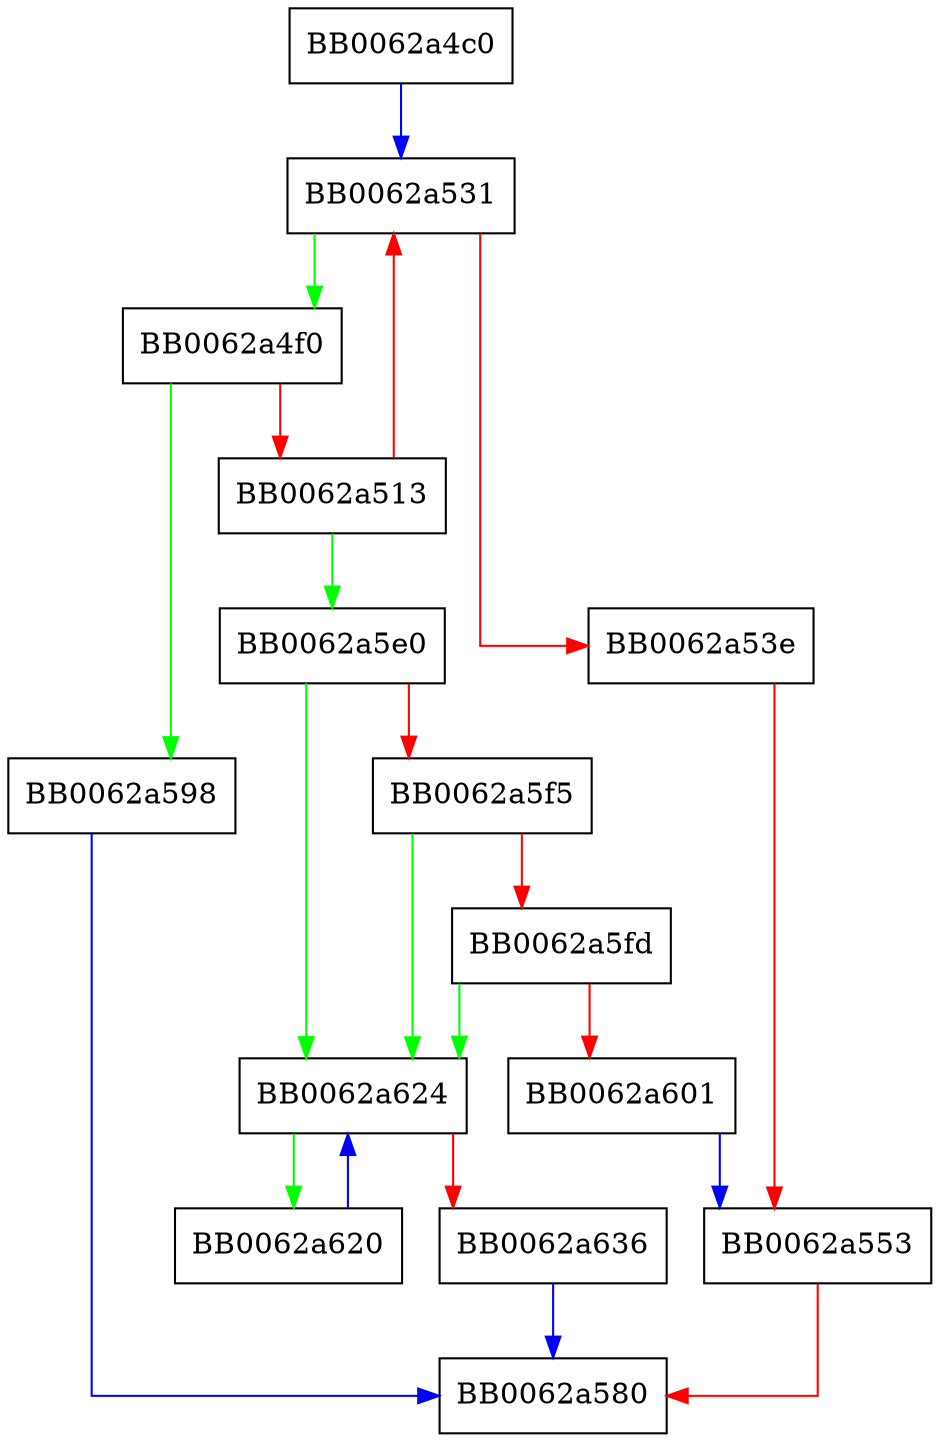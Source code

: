 digraph parse_number {
  node [shape="box"];
  graph [splines=ortho];
  BB0062a4c0 -> BB0062a531 [color="blue"];
  BB0062a4f0 -> BB0062a598 [color="green"];
  BB0062a4f0 -> BB0062a513 [color="red"];
  BB0062a513 -> BB0062a5e0 [color="green"];
  BB0062a513 -> BB0062a531 [color="red"];
  BB0062a531 -> BB0062a4f0 [color="green"];
  BB0062a531 -> BB0062a53e [color="red"];
  BB0062a53e -> BB0062a553 [color="red"];
  BB0062a553 -> BB0062a580 [color="red"];
  BB0062a598 -> BB0062a580 [color="blue"];
  BB0062a5e0 -> BB0062a624 [color="green"];
  BB0062a5e0 -> BB0062a5f5 [color="red"];
  BB0062a5f5 -> BB0062a624 [color="green"];
  BB0062a5f5 -> BB0062a5fd [color="red"];
  BB0062a5fd -> BB0062a624 [color="green"];
  BB0062a5fd -> BB0062a601 [color="red"];
  BB0062a601 -> BB0062a553 [color="blue"];
  BB0062a620 -> BB0062a624 [color="blue"];
  BB0062a624 -> BB0062a620 [color="green"];
  BB0062a624 -> BB0062a636 [color="red"];
  BB0062a636 -> BB0062a580 [color="blue"];
}